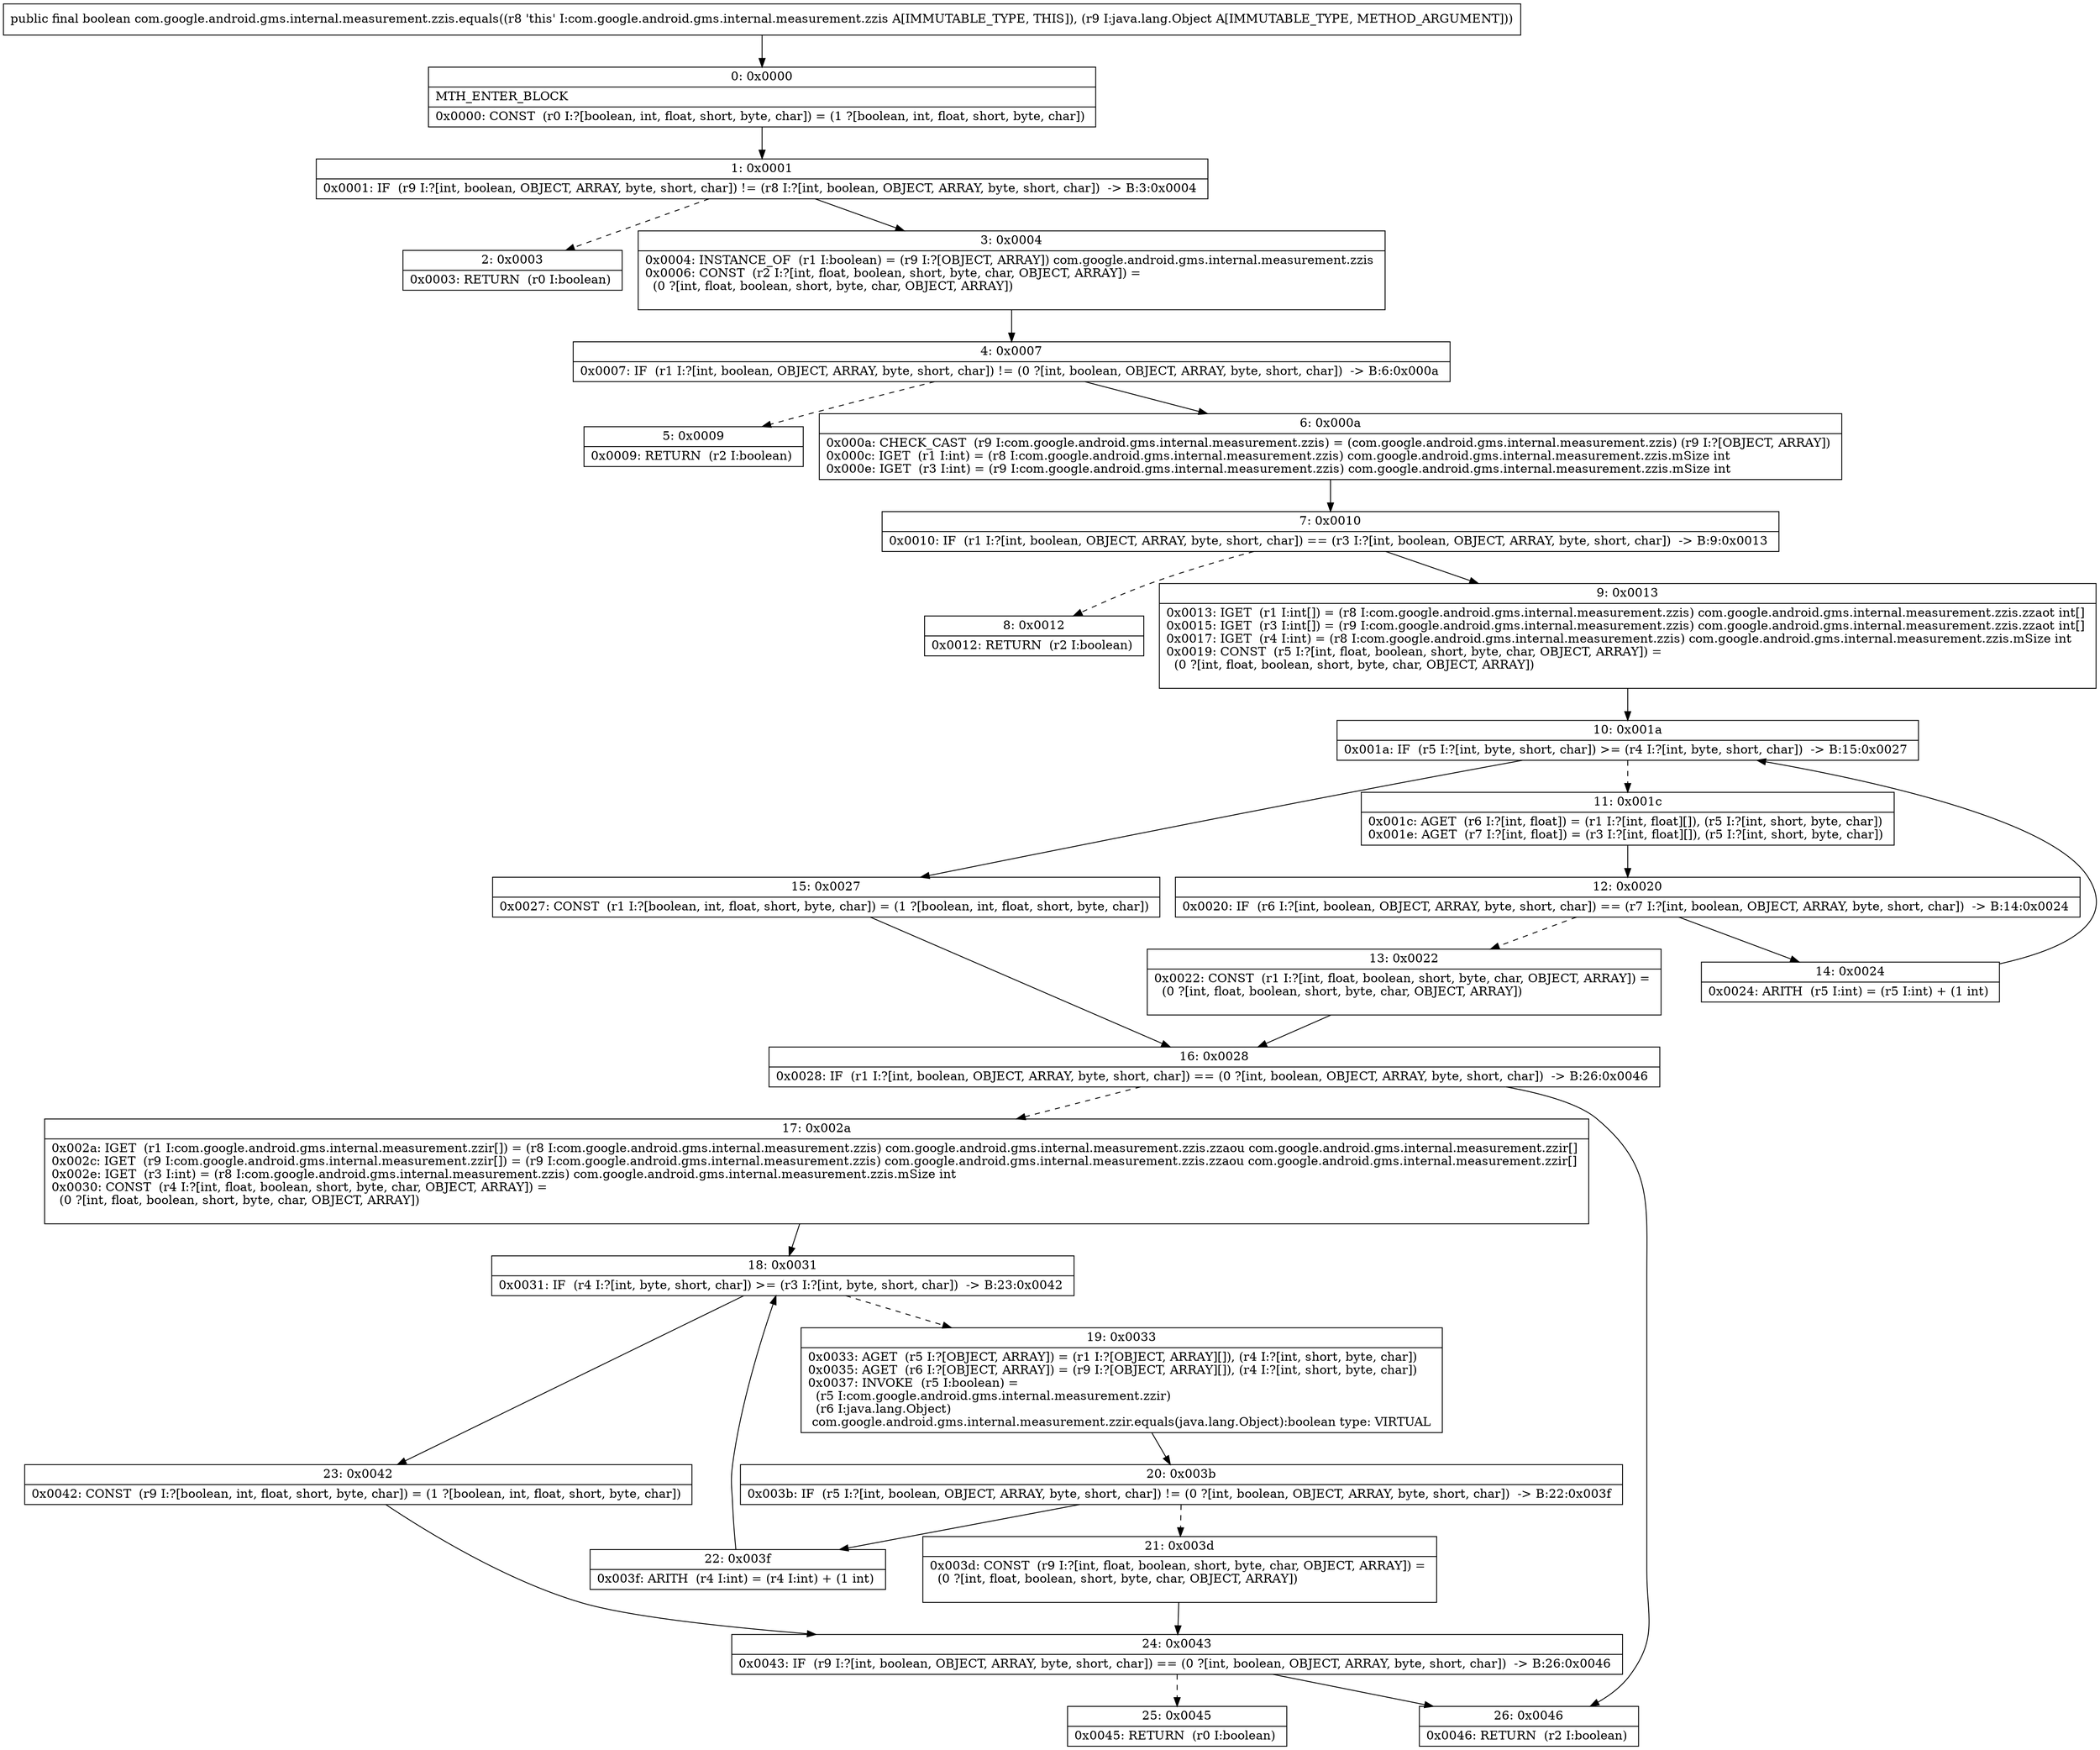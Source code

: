 digraph "CFG forcom.google.android.gms.internal.measurement.zzis.equals(Ljava\/lang\/Object;)Z" {
Node_0 [shape=record,label="{0\:\ 0x0000|MTH_ENTER_BLOCK\l|0x0000: CONST  (r0 I:?[boolean, int, float, short, byte, char]) = (1 ?[boolean, int, float, short, byte, char]) \l}"];
Node_1 [shape=record,label="{1\:\ 0x0001|0x0001: IF  (r9 I:?[int, boolean, OBJECT, ARRAY, byte, short, char]) != (r8 I:?[int, boolean, OBJECT, ARRAY, byte, short, char])  \-\> B:3:0x0004 \l}"];
Node_2 [shape=record,label="{2\:\ 0x0003|0x0003: RETURN  (r0 I:boolean) \l}"];
Node_3 [shape=record,label="{3\:\ 0x0004|0x0004: INSTANCE_OF  (r1 I:boolean) = (r9 I:?[OBJECT, ARRAY]) com.google.android.gms.internal.measurement.zzis \l0x0006: CONST  (r2 I:?[int, float, boolean, short, byte, char, OBJECT, ARRAY]) = \l  (0 ?[int, float, boolean, short, byte, char, OBJECT, ARRAY])\l \l}"];
Node_4 [shape=record,label="{4\:\ 0x0007|0x0007: IF  (r1 I:?[int, boolean, OBJECT, ARRAY, byte, short, char]) != (0 ?[int, boolean, OBJECT, ARRAY, byte, short, char])  \-\> B:6:0x000a \l}"];
Node_5 [shape=record,label="{5\:\ 0x0009|0x0009: RETURN  (r2 I:boolean) \l}"];
Node_6 [shape=record,label="{6\:\ 0x000a|0x000a: CHECK_CAST  (r9 I:com.google.android.gms.internal.measurement.zzis) = (com.google.android.gms.internal.measurement.zzis) (r9 I:?[OBJECT, ARRAY]) \l0x000c: IGET  (r1 I:int) = (r8 I:com.google.android.gms.internal.measurement.zzis) com.google.android.gms.internal.measurement.zzis.mSize int \l0x000e: IGET  (r3 I:int) = (r9 I:com.google.android.gms.internal.measurement.zzis) com.google.android.gms.internal.measurement.zzis.mSize int \l}"];
Node_7 [shape=record,label="{7\:\ 0x0010|0x0010: IF  (r1 I:?[int, boolean, OBJECT, ARRAY, byte, short, char]) == (r3 I:?[int, boolean, OBJECT, ARRAY, byte, short, char])  \-\> B:9:0x0013 \l}"];
Node_8 [shape=record,label="{8\:\ 0x0012|0x0012: RETURN  (r2 I:boolean) \l}"];
Node_9 [shape=record,label="{9\:\ 0x0013|0x0013: IGET  (r1 I:int[]) = (r8 I:com.google.android.gms.internal.measurement.zzis) com.google.android.gms.internal.measurement.zzis.zzaot int[] \l0x0015: IGET  (r3 I:int[]) = (r9 I:com.google.android.gms.internal.measurement.zzis) com.google.android.gms.internal.measurement.zzis.zzaot int[] \l0x0017: IGET  (r4 I:int) = (r8 I:com.google.android.gms.internal.measurement.zzis) com.google.android.gms.internal.measurement.zzis.mSize int \l0x0019: CONST  (r5 I:?[int, float, boolean, short, byte, char, OBJECT, ARRAY]) = \l  (0 ?[int, float, boolean, short, byte, char, OBJECT, ARRAY])\l \l}"];
Node_10 [shape=record,label="{10\:\ 0x001a|0x001a: IF  (r5 I:?[int, byte, short, char]) \>= (r4 I:?[int, byte, short, char])  \-\> B:15:0x0027 \l}"];
Node_11 [shape=record,label="{11\:\ 0x001c|0x001c: AGET  (r6 I:?[int, float]) = (r1 I:?[int, float][]), (r5 I:?[int, short, byte, char]) \l0x001e: AGET  (r7 I:?[int, float]) = (r3 I:?[int, float][]), (r5 I:?[int, short, byte, char]) \l}"];
Node_12 [shape=record,label="{12\:\ 0x0020|0x0020: IF  (r6 I:?[int, boolean, OBJECT, ARRAY, byte, short, char]) == (r7 I:?[int, boolean, OBJECT, ARRAY, byte, short, char])  \-\> B:14:0x0024 \l}"];
Node_13 [shape=record,label="{13\:\ 0x0022|0x0022: CONST  (r1 I:?[int, float, boolean, short, byte, char, OBJECT, ARRAY]) = \l  (0 ?[int, float, boolean, short, byte, char, OBJECT, ARRAY])\l \l}"];
Node_14 [shape=record,label="{14\:\ 0x0024|0x0024: ARITH  (r5 I:int) = (r5 I:int) + (1 int) \l}"];
Node_15 [shape=record,label="{15\:\ 0x0027|0x0027: CONST  (r1 I:?[boolean, int, float, short, byte, char]) = (1 ?[boolean, int, float, short, byte, char]) \l}"];
Node_16 [shape=record,label="{16\:\ 0x0028|0x0028: IF  (r1 I:?[int, boolean, OBJECT, ARRAY, byte, short, char]) == (0 ?[int, boolean, OBJECT, ARRAY, byte, short, char])  \-\> B:26:0x0046 \l}"];
Node_17 [shape=record,label="{17\:\ 0x002a|0x002a: IGET  (r1 I:com.google.android.gms.internal.measurement.zzir[]) = (r8 I:com.google.android.gms.internal.measurement.zzis) com.google.android.gms.internal.measurement.zzis.zzaou com.google.android.gms.internal.measurement.zzir[] \l0x002c: IGET  (r9 I:com.google.android.gms.internal.measurement.zzir[]) = (r9 I:com.google.android.gms.internal.measurement.zzis) com.google.android.gms.internal.measurement.zzis.zzaou com.google.android.gms.internal.measurement.zzir[] \l0x002e: IGET  (r3 I:int) = (r8 I:com.google.android.gms.internal.measurement.zzis) com.google.android.gms.internal.measurement.zzis.mSize int \l0x0030: CONST  (r4 I:?[int, float, boolean, short, byte, char, OBJECT, ARRAY]) = \l  (0 ?[int, float, boolean, short, byte, char, OBJECT, ARRAY])\l \l}"];
Node_18 [shape=record,label="{18\:\ 0x0031|0x0031: IF  (r4 I:?[int, byte, short, char]) \>= (r3 I:?[int, byte, short, char])  \-\> B:23:0x0042 \l}"];
Node_19 [shape=record,label="{19\:\ 0x0033|0x0033: AGET  (r5 I:?[OBJECT, ARRAY]) = (r1 I:?[OBJECT, ARRAY][]), (r4 I:?[int, short, byte, char]) \l0x0035: AGET  (r6 I:?[OBJECT, ARRAY]) = (r9 I:?[OBJECT, ARRAY][]), (r4 I:?[int, short, byte, char]) \l0x0037: INVOKE  (r5 I:boolean) = \l  (r5 I:com.google.android.gms.internal.measurement.zzir)\l  (r6 I:java.lang.Object)\l com.google.android.gms.internal.measurement.zzir.equals(java.lang.Object):boolean type: VIRTUAL \l}"];
Node_20 [shape=record,label="{20\:\ 0x003b|0x003b: IF  (r5 I:?[int, boolean, OBJECT, ARRAY, byte, short, char]) != (0 ?[int, boolean, OBJECT, ARRAY, byte, short, char])  \-\> B:22:0x003f \l}"];
Node_21 [shape=record,label="{21\:\ 0x003d|0x003d: CONST  (r9 I:?[int, float, boolean, short, byte, char, OBJECT, ARRAY]) = \l  (0 ?[int, float, boolean, short, byte, char, OBJECT, ARRAY])\l \l}"];
Node_22 [shape=record,label="{22\:\ 0x003f|0x003f: ARITH  (r4 I:int) = (r4 I:int) + (1 int) \l}"];
Node_23 [shape=record,label="{23\:\ 0x0042|0x0042: CONST  (r9 I:?[boolean, int, float, short, byte, char]) = (1 ?[boolean, int, float, short, byte, char]) \l}"];
Node_24 [shape=record,label="{24\:\ 0x0043|0x0043: IF  (r9 I:?[int, boolean, OBJECT, ARRAY, byte, short, char]) == (0 ?[int, boolean, OBJECT, ARRAY, byte, short, char])  \-\> B:26:0x0046 \l}"];
Node_25 [shape=record,label="{25\:\ 0x0045|0x0045: RETURN  (r0 I:boolean) \l}"];
Node_26 [shape=record,label="{26\:\ 0x0046|0x0046: RETURN  (r2 I:boolean) \l}"];
MethodNode[shape=record,label="{public final boolean com.google.android.gms.internal.measurement.zzis.equals((r8 'this' I:com.google.android.gms.internal.measurement.zzis A[IMMUTABLE_TYPE, THIS]), (r9 I:java.lang.Object A[IMMUTABLE_TYPE, METHOD_ARGUMENT])) }"];
MethodNode -> Node_0;
Node_0 -> Node_1;
Node_1 -> Node_2[style=dashed];
Node_1 -> Node_3;
Node_3 -> Node_4;
Node_4 -> Node_5[style=dashed];
Node_4 -> Node_6;
Node_6 -> Node_7;
Node_7 -> Node_8[style=dashed];
Node_7 -> Node_9;
Node_9 -> Node_10;
Node_10 -> Node_11[style=dashed];
Node_10 -> Node_15;
Node_11 -> Node_12;
Node_12 -> Node_13[style=dashed];
Node_12 -> Node_14;
Node_13 -> Node_16;
Node_14 -> Node_10;
Node_15 -> Node_16;
Node_16 -> Node_17[style=dashed];
Node_16 -> Node_26;
Node_17 -> Node_18;
Node_18 -> Node_19[style=dashed];
Node_18 -> Node_23;
Node_19 -> Node_20;
Node_20 -> Node_21[style=dashed];
Node_20 -> Node_22;
Node_21 -> Node_24;
Node_22 -> Node_18;
Node_23 -> Node_24;
Node_24 -> Node_25[style=dashed];
Node_24 -> Node_26;
}


